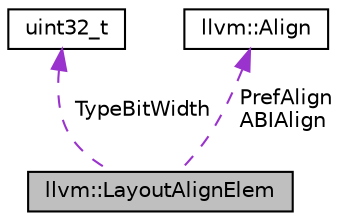 digraph "llvm::LayoutAlignElem"
{
 // LATEX_PDF_SIZE
  bgcolor="transparent";
  edge [fontname="Helvetica",fontsize="10",labelfontname="Helvetica",labelfontsize="10"];
  node [fontname="Helvetica",fontsize="10",shape=record];
  Node1 [label="llvm::LayoutAlignElem",height=0.2,width=0.4,color="black", fillcolor="grey75", style="filled", fontcolor="black",tooltip="Layout alignment element."];
  Node2 -> Node1 [dir="back",color="darkorchid3",fontsize="10",style="dashed",label=" TypeBitWidth" ,fontname="Helvetica"];
  Node2 [label="uint32_t",height=0.2,width=0.4,color="black",URL="$classuint32__t.html",tooltip=" "];
  Node3 -> Node1 [dir="back",color="darkorchid3",fontsize="10",style="dashed",label=" PrefAlign\nABIAlign" ,fontname="Helvetica"];
  Node3 [label="llvm::Align",height=0.2,width=0.4,color="black",URL="$structllvm_1_1Align.html",tooltip="This struct is a compact representation of a valid (non-zero power of two) alignment."];
}
